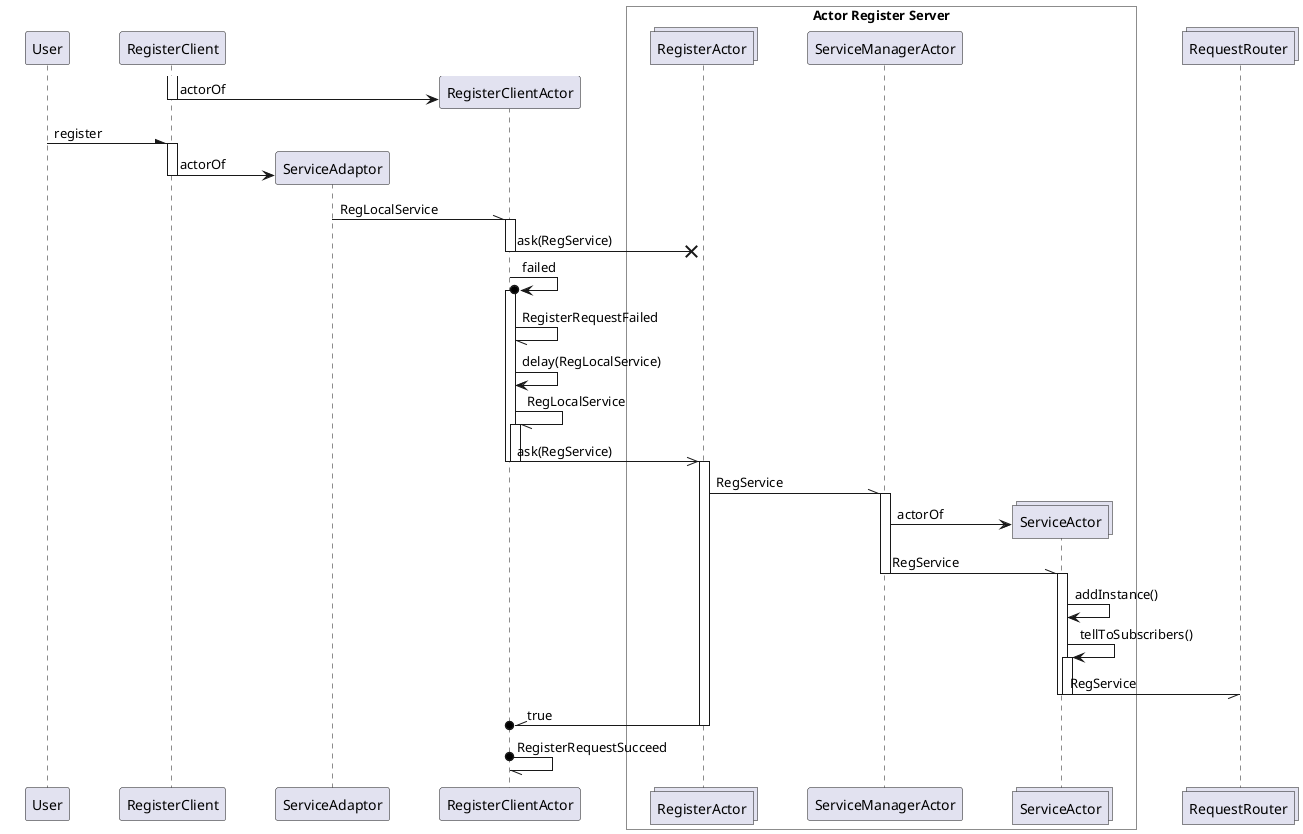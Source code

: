 @startuml
skinparam ParticipantPadding 20
skinparam BoxPadding 20

participant User


participant RegisterClient

participant ServiceAdaptor
participant RegisterClientActor

activate RegisterClient
create RegisterClientActor
RegisterClient -> RegisterClientActor: actorOf
deactivate RegisterClient

box "Actor Register Server" #white
collections RegisterActor
participant ServiceManagerActor
collections ServiceActor
end box

collections RequestRouter

User -\ RegisterClient: register
activate RegisterClient
create ServiceAdaptor
RegisterClient -> ServiceAdaptor: actorOf
deactivate RegisterClient
ServiceAdaptor -\\ RegisterClientActor: RegLocalService
activate RegisterClientActor
RegisterClientActor ->>x RegisterActor : ask(RegService)
deactivate RegisterClientActor
RegisterClientActor ->o RegisterClientActor: failed
activate RegisterClientActor
RegisterClientActor -// RegisterClientActor: RegisterRequestFailed
RegisterClientActor -> RegisterClientActor: delay(RegLocalService)
RegisterClientActor -// RegisterClientActor: RegLocalService
activate RegisterClientActor
RegisterClientActor ->> RegisterActor : ask(RegService)
deactivate RegisterClientActor
deactivate RegisterClientActor
activate RegisterActor

RegisterActor -\\ ServiceManagerActor : RegService
activate ServiceManagerActor
create ServiceActor
ServiceManagerActor -> ServiceActor: actorOf
ServiceManagerActor -\\ ServiceActor : RegService
deactivate ServiceManagerActor
activate ServiceActor
ServiceActor -> ServiceActor: addInstance()
ServiceActor -> ServiceActor: tellToSubscribers()
activate ServiceActor
ServiceActor -// RequestRouter: RegService
deactivate ServiceActor
deactivate ServiceActor

RegisterClientActor o//- RegisterActor : true
deactivate RegisterActor
RegisterClientActor o-// RegisterClientActor: RegisterRequestSucceed


@enduml